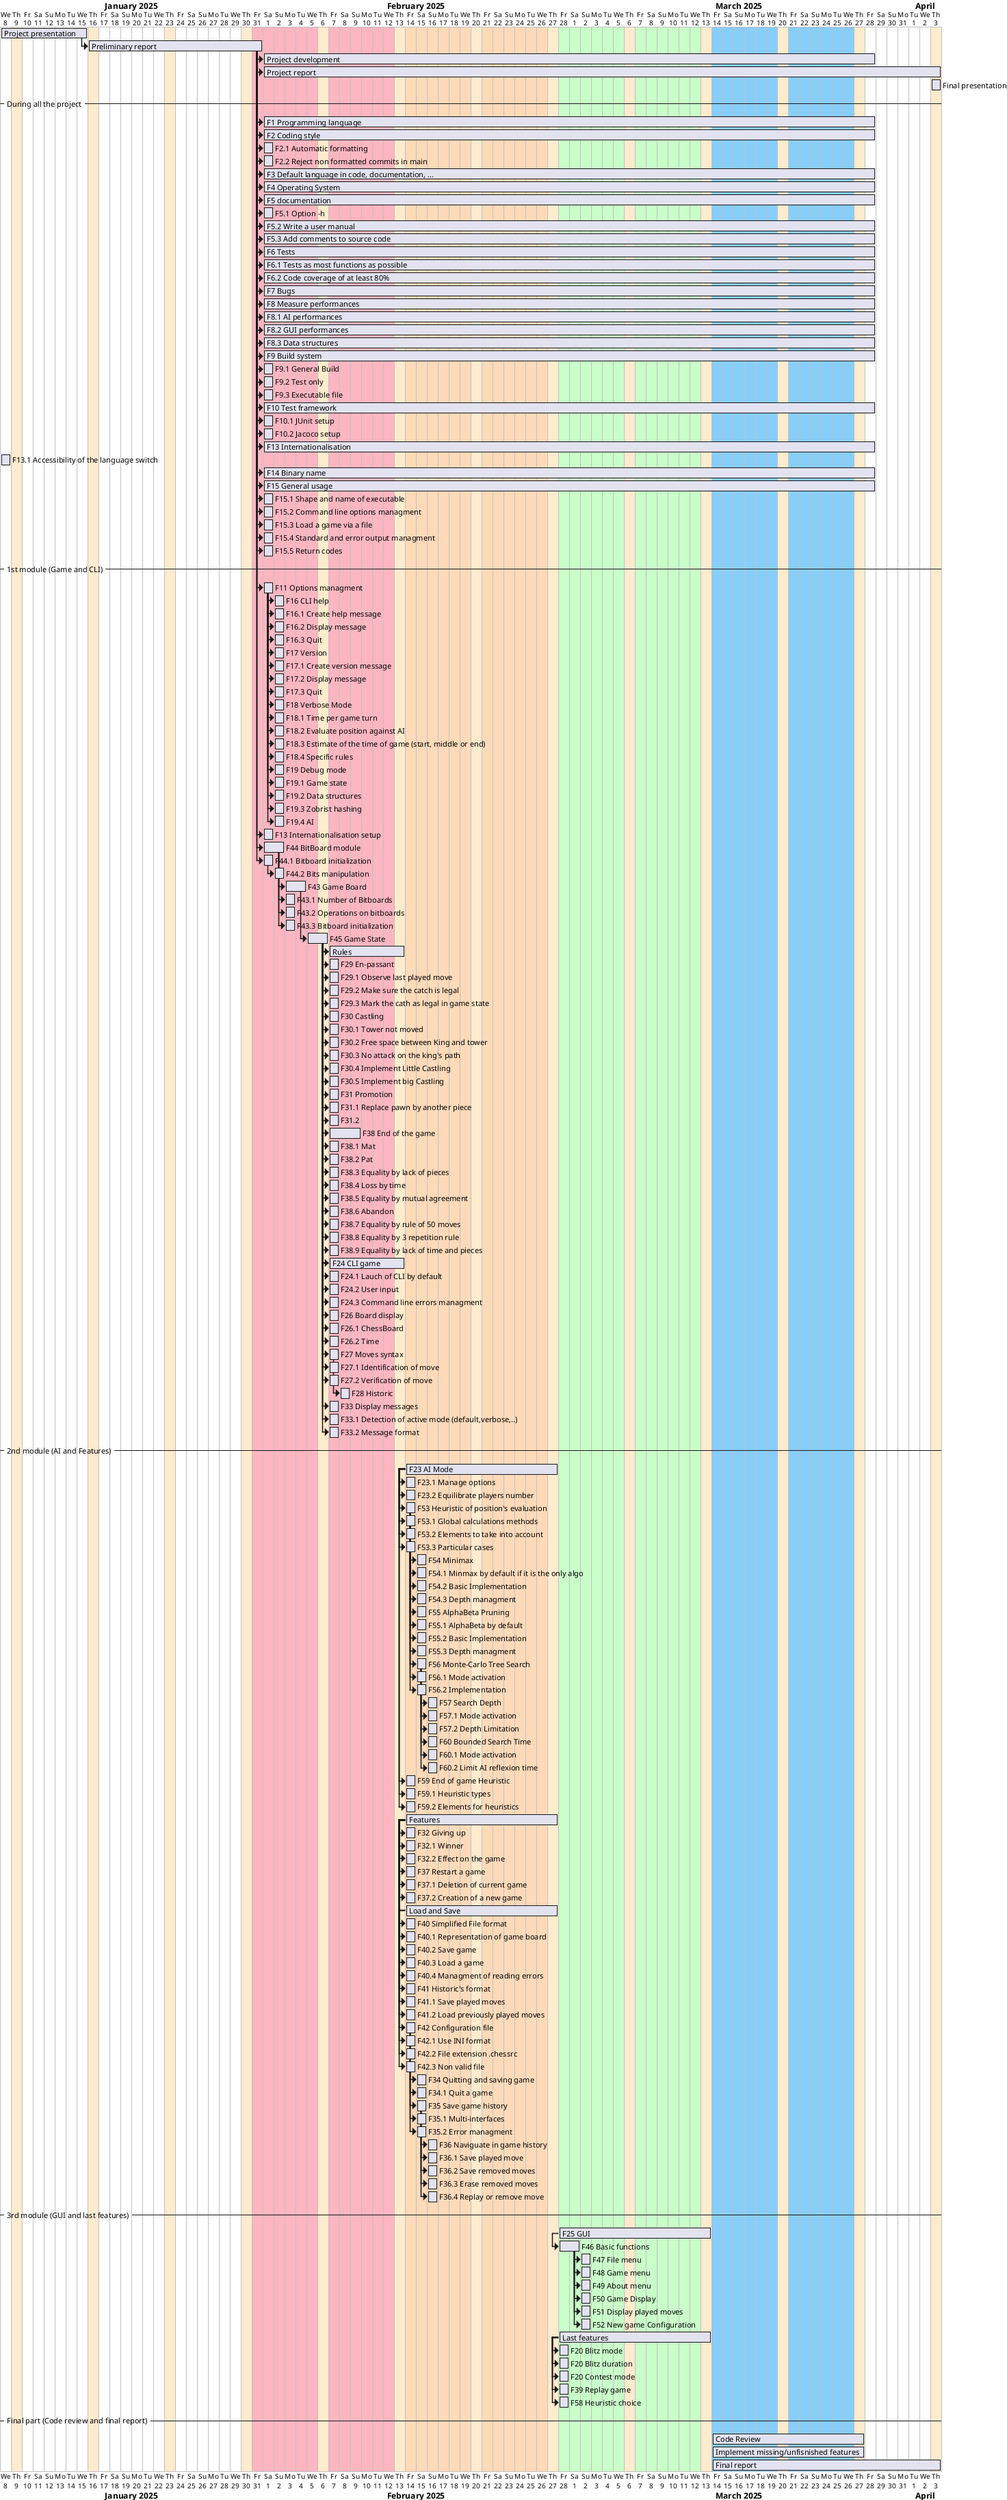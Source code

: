 @startgantt
Project starts 2025-01-08
thursdays are colored in BlanchedAlmond
[Project presentation] requires 8 days
[Preliminary report] requires 16 days 
[Preliminary report] starts at [Project presentation]'s end
[Project development] requires 8 weeks
[Project development] starts at [Preliminary report]'s end
[Project report] ends on 2025-04-03
[Project report] starts at [Preliminary report]'s end
[Final presentation] requires 1 day
[Final presentation] starts at 2025-04-03
-- During all the project --
[F1 Programming language] as [F1] requires 8 weeks
[Preliminary report] -> [F1]
[F2 Coding style] as [F2] requires 8 weeks
[Preliminary report] -> [F2]
[F2.1 Automatic formatting] as [F2.1] requires 1 day
[Preliminary report]->[F2.1]
[F2.2 Reject non formatted commits in main] as [F2.2] requires 1 day
[Preliminary report]->[F2.2]
[F3 Default language in code, documentation, ...] as [F3] requires 8 weeks
[Preliminary report] -> [F3]
[F4 Operating System] as [F4] requires 8 weeks
[Preliminary report] -> [F4]
[F5 documentation] as [F5] requires 8 weeks
[Preliminary report] -> [F5]
[F5.1 Option -h] as [F5.1] requires 1 day
[Preliminary report]->[F5.1]
[F5.2 Write a user manual] as [F5.2] requires 8 weeks
[Preliminary report]->[F5.2]
[F5.3 Add comments to source code] as [F5.3] requires 8 weeks
[Preliminary report]->[F5.3]
[F6 Tests] as [F6] requires 8 weeks
[Preliminary report] -> [F6]
[F6.1 Tests as most functions as possible] as [F6.1] requires 8 weeks
[Preliminary report]->[F6.1]
[F6.2 Code coverage of at least 80%] as [F6.2] requires 8 weeks
[Preliminary report]->[F6.2]
[F7 Bugs] as [F7] requires 8 weeks
[Preliminary report] -> [F7]
[F8 Measure performances] as [F8] requires 8 weeks
[Preliminary report] -> [F8]
[F8.1 AI performances] as [F8.1] requires 8 weeks
[Preliminary report]->[F8.1]
[F8.2 GUI performances] as [F8.2] requires 8 weeks
[Preliminary report]->[F8.2]
[F8.3 Data structures] as [F8.3] requires 8 weeks
[Preliminary report]->[F8.3]
[F9 Build system] as [F9] requires 8 weeks
[Preliminary report] -> [F9]
[F9.1 General Build] as [F9.1] requires 1 day
[Preliminary report]->[F9.1]
[F9.2 Test only] as [F9.2] requires 1 day
[Preliminary report]->[F9.2]
[F9.3 Executable file] as [F9.3] requires 1 day
[Preliminary report]->[F9.3]
[F10 Test framework] as [F10] requires 8 weeks
[Preliminary report] -> [F10]
[F10.1 JUnit setup] as [F10.1] requires 1 day
[Preliminary report]->[F10.1]
[F10.2 Jacoco setup] as [F10.2] requires 1 day
[Preliminary report]->[F10.2]
[F13 Internationalisation] as [F13] requires 8 weeks
[Preliminary report] -> [F13]
[F13.1 Accessibility of the language switch] as [F13.1] requires 1 day
[Preliminary report]->[F10.1]
[F14 Binary name] as [F14] requires 8 weeks
[Preliminary report] -> [F14]
[F15 General usage] as [F15] requires 8 weeks
[Preliminary report] -> [F15]
[F15.1 Shape and name of executable] as [F15.1] requires 1 day
[Preliminary report]->[F15.1]
[F15.2 Command line options managment] as [F15.2] requires 1 day
[Preliminary report]->[F15.2]
[F15.3 Load a game via a file] as [F15.3] requires 1 day
[Preliminary report]->[F15.3]
[F15.4 Standard and error output managment] as [F15.4] requires 1 day
[Preliminary report]->[F15.4]
[F15.5 Return codes] as [F15.5] requires 1 day
[Preliminary report]->[F15.5]

-- 1st module (Game and CLI) --
[F11 Options managment] as [F11] requires 1 day and starts at [Preliminary report]'s end
[F16 CLI help] requires 1 day and starts at [F11]'s end
[F16.1 Create help message] as [F16.1] requires 1 day
[F11]->[F16.1]
[F16.2 Display message] as [F16.2] requires 1 day
[F11]->[F16.2]
[F16.3 Quit] as [F16.3] requires 1 day
[F11]->[F16.3]
[F17 Version] requires 1 day and starts at [F11]'s end
[F17.1 Create version message] as [F17.1] requires 1 day
[F11]->[F17.1]
[F17.2 Display message] as [F17.2] requires 1 day
[F11]->[F17.2]
[F17.3 Quit] as [F17.3] requires 1 day
[F11]->[F17.3]
[F18 Verbose Mode] requires 1 day and starts at [F11]'s end
[F18.1 Time per game turn] as [F18.1] requires 1 day
[F11]->[F18.1]
[F18.2 Evaluate position against AI] as [F18.2] requires 1 day
[F11]->[F18.2]
[F18.3 Estimate of the time of game (start, middle or end)] as [F18.3] requires 1 day
[F11]->[F18.3]
[F18.4 Specific rules] as [F18.4] requires 1 day
[F11]->[F18.4]
[F19 Debug mode] requires 1 day and starts at [F11]'s end
[F19.1 Game state] as [F19.1] requires 1 day
[F11]->[F19.1]
[F19.2 Data structures] as [F19.2] requires 1 day
[F11]->[F19.2]
[F19.3 Zobrist hashing] as [F19.3] requires 1 day
[F11]->[F19.3]
[F19.4 AI] as [F19.4] requires 1 day
[F11]->[F19.4]
[F13 Internationalisation setup] requires 1 day and starts at [Preliminary report]'s end

[F44 BitBoard module] as [F44] requires 2 days and starts at [Preliminary report]'s end
[F44.1 Bitboard initialization] as [F44.1] requires 1 day
[Preliminary report]->[F44.1]
[F44.2 Bits manipulation] as [F44.2] requires 1 day
[F44.1]->[F44.2]
[F43 Game Board] as [F43] requires 2 days and starts at [F44]'s end
[F43.1 Number of Bitboards] as [F43.1] requires 1 day
[F44]->[F43.1]
[F43.2 Operations on bitboards] as [F43.2] requires 1 day
[F44]->[F43.2]
[F43.3 Bitboard initialization] as [F43.3] requires 1 day
[F44]->[F43.3]
[F45 Game State] as [F45] requires 2 days and starts at [F43]'s end
[Rules] requires 1 week and starts at [F45]'s end
[F29 En-passant] as [F29] requires 1 day and starts at [Rules]'s start
[F29.1 Observe last played move] as [F29.1] requires 1 day
[F45]->[F29.1]
[F29.2 Make sure the catch is legal] as [F29.2] requires 1 day
[F45]->[F29.2]
[F29.3 Mark the cath as legal in game state] as [F29.3] requires 1 day
[F45]->[F29.3]
[F30 Castling] as [F30] requires 1 day and starts at [Rules]'s start
[F30.1 Tower not moved] as [F30.1] requires 1 day
[F45]->[F30.1]
[F30.2 Free space between King and tower] as [F30.2] requires 1 day
[F45]->[F30.2]
[F30.3 No attack on the king's path] as [F30.3] requires 1 day
[F45]->[F30.3]
[F30.4 Implement Little Castling] as [F30.4] requires 1 day
[F45]->[F30.4]
[F30.5 Implement big Castling] as [F30.5] requires 1 day
[F45]->[F30.5]
[F31 Promotion] as [F31] requires 1 day and starts at [Rules]'s start
[F31.1 Replace pawn by another piece] as [F31.1] requires 1 day
[F45]->[F31.1]
[F31.2 Only the pawn can be promoted] as [F30.2] requires 1 day
[F45]->[F31.2]
[F38 End of the game] as [F38] requires 3 days and starts at [Rules]'s start
[F38.1 Mat] as [F38.1] requires 1 day
[F45]->[F38.1]
[F38.2 Pat] as [F38.2] requires 1 day
[F45]->[F38.2]
[F38.3 Equality by lack of pieces] as [F38.3] requires 1 day
[F45]->[F38.3]
[F38.4 Loss by time] as [F38.4] requires 1 day
[F45]->[F38.4]
[F38.5 Equality by mutual agreement] as [F38.5] requires 1 day
[F45]->[F38.5]
[F38.6 Abandon] as [F38.6] requires 1 day
[F45]->[F38.6]
[F38.7 Equality by rule of 50 moves] as [F38.7] requires 1 day
[F45]->[F38.7]
[F38.8 Equality by 3 repetition rule] as [F38.8] requires 1 day
[F45]->[F38.8]
[F38.9 Equality by lack of time and pieces] as [F38.9] requires 1 day
[F45]->[F38.9]


[F24 CLI game] as [F24] requires 1 week and starts at [F45]'s end
[F24.1 Lauch of CLI by default] as [F24.1] requires 1 day
[F45]->[F24.1]
[F24.2 User input] as [F24.2] requires 1 day
[F45]->[F24.2]
[F24.3 Command line errors managment] as [F24.3] requires 1 day
[F45]->[F24.3]
[F26 Board display] as [F26] requires 1 day and starts at [F24]'s start
[F26.1 ChessBoard] as [F26.1] requires 1 day
[F45]->[F26.1]
[F26.2 Time] as [F26.2] requires 1 day
[F45]->[F26.2]
[F27 Moves syntax] as [F27] requires 1 day and starts at [F24]'s start
[F27.1 Identification of move] as [F27.1] requires 1 day
[F45]->[F27.1]
[F27.2 Verification of move] as [F27.2] requires 1 day
[F45]->[F27.2]
[F28 Historic] as [F28] requires 1 day and starts at [F27]'s end
[F33 Display messages] as [F33] requires 1 day and starts at [F24]'s start
[F33.1 Detection of active mode (default,verbose,..)] as [F33.1] requires 1 day
[F45]->[F33.1]
[F33.2 Message format] as [F33.2] requires 1 day
[F45]->[F33.2]


-- 2nd module (AI and Features) --
[F23 AI Mode] as [F23] requires 2 weeks and starts on 2025-02-14
[F23.1 Manage options] as [F23.1] requires 1 day and starts at [F23]'s start
[F23.2 Equilibrate players number] as [F23.2] requires 1 day and starts at [F23]'s start
[F53 Heuristic of position's evaluation] as [F53] requires 1 day and starts at [F23]'s start
[F53.1 Global calculations methods] as [F53.1] requires 1 day and starts at [F23]'s start
[F53.2 Elements to take into account] as [F53.2] requires 1 day and starts at [F23]'s start
[F53.3 Particular cases] as [F53.3] requires 1 day and starts at [F23]'s start
[F54 Minimax] as [F54] requires 1 day and starts at [F53]'s end
[F54.1 Minmax by default if it is the only algo] as [F54.1] requires 1 day and starts at [F53]'s end
[F54.2 Basic Implementation] as [F54.2] requires 1 day and starts at [F53]'s end
[F54.3 Depth managment] as [F54.3] requires 1 day and starts at [F53]'s end
[F55 AlphaBeta Pruning] as [F55] requires 1 day and starts at [F53]'s end
[F55.1 AlphaBeta by default] as [F55.1] requires 1 day and starts at [F53]'s end
[F55.2 Basic Implementation] as [F55.2] requires 1 day and starts at [F53]'s end
[F55.3 Depth managment] as [F55.3] requires 1 day and starts at [F53]'s end
[F56 Monte-Carlo Tree Search] as [F56] requires 1 day and starts at [F53]'s end
[F56.1 Mode activation] as [F56.1] requires 1 day and starts at [F53]'s end
[F56.2 Implementation] as [F56.2] requires 1 day and starts at [F53]'s end
[F57 Search Depth] as [F57] requires 1 day and starts at [F56]'s end
[F57.1 Mode activation] as [F57.1] requires 1 day and starts at [F56]'s end
[F57.2 Depth Limitation] as [F57.2] requires 1 day and starts at [F56]'s end
[F60 Bounded Search Time] as [F60] requires 1 day and starts at [F56]'s end
[F60.1 Mode activation] as [F60.1] requires 1 day and starts at [F56]'s end
[F60.2 Limit AI reflexion time] as [F60.2] requires 1 day and starts at [F56]'s end
[F59 End of game Heuristic] as [F59] requires 1 day and starts at [F23]'s start
[F59.1 Heuristic types] as [F59.1] requires 1 day and starts at [F23]'s start
[F59.2 Elements for heuristics] as [F59.2] requires 1 day and starts at [F23]'s start

[Features] requires 2 weeks and starts on 2025-02-14
[F32 Giving up] as [F32] requires 1 day and starts at [Features]'s start
[F32.1 Winner] as [F32.1] requires 1 day and starts at [Features]'s start
[F32.2 Effect on the game] as [F32.2] requires 1 day and starts at [Features]'s start
[F37 Restart a game] as [F37] requires 1 day and starts at [Features]'s start
[F37.1 Deletion of current game] as [F37.1] requires 1 day and starts at [Features]'s start
[F37.2 Creation of a new game] as [F37.2] requires 1 day and starts at [Features]'s start

[Load and Save] requires 2 weeks and starts on 2025-02-14
[F40 Simplified File format] as [F40] requires 1 day and starts at [Load and Save]'s start
[F40.1 Representation of game board] as [F40.1] requires 1 day and starts at [Features]'s start
[F40.2 Save game] as [F40.2] requires 1 day and starts at [Features]'s start
[F40.3 Load a game] as [F40.3] requires 1 day and starts at [Features]'s start
[F40.4 Managment of reading errors] as [F40.4] requires 1 day and starts at [Features]'s start
[F41 Historic's format] as [F41] requires 1 day and starts at [Load and Save]'s start
[F41.1 Save played moves] as [F41.1] requires 1 day and starts at [Features]'s start
[F41.2 Load previously played moves] as [F41.2] requires 1 day and starts at [Features]'s start
[F42 Configuration file] as [F42] requires 1 day and starts at [Load and Save]'s start
[F42.1 Use INI format] as [F42.1] requires 1 day and starts at [Features]'s start
[F42.2 File extension .chessrc] as [F42.2] requires 1 day and starts at [Features]'s start
[F42.3 Non valid file] as [F42.3] requires 1 day and starts at [Features]'s start
[F34 Quitting and saving game] as [F34] requires 1 day and starts at [F42]'s end
[F34.1 Quit a game] as [F34.1] requires 1 day and starts at [F42]'s end
[F35 Save game history] as [F35] requires 1 day and starts at [F42]'s end
[F35.1 Multi-interfaces] as [F35.1] requires 1 day and starts at [F42]'s end
[F35.2 Error managment] as [F35.2] requires 1 day and starts at [F42]'s end
[F36 Naviguate in game history] as [F36] requires 1 day and starts at [F35]'s end
[F36.1 Save played move] as [F36.1] requires 1 day and starts at [F35]'s end
[F36.2 Save removed moves] as [F36.2] requires 1 day and starts at [F35]'s end
[F36.3 Erase removed moves] as [F36.3] requires 1 day and starts at [F35]'s end
[F36.4 Replay or remove move] as [F36.4] requires 1 day and starts at [F35]'s end

-- 3rd module (GUI and last features) --
[F25 GUI] as [F25] requires 2 weeks and starts on 2025-02-28
[F46 Basic functions] as [F46] requires 2 days and starts at [F25]'s start
[F47 File menu] as [F47] requires 1 day and starts at [F46]'s end
[F48 Game menu] as [F48] requires 1 day and starts at [F46]'s end
[F49 About menu] as [F49] requires 1 day and starts at [F46]'s end
[F50 Game Display] as [F50] requires 1 day and starts at [F46]'s end
[F51 Display played moves] as [F51] requires 1 day and starts at [F46]'s end
[F52 New game Configuration] as [F52] requires 1 day and starts at [F46]'s end

[Last features] requires 2 weeks and starts on 2025-02-28
[F20 Blitz mode] as [F20] requires 1 day and starts at [Last features]'s start
[F20 Blitz duration] as [F21] requires 1 day and starts at [Last features]'s start
[F20 Contest mode] as [F22] requires 1 day and starts at [Last features]'s start
[F39 Replay game] as [F39] requires 1 day and starts at [Last features]'s start
[F58 Heuristic choice] as [F58] requires 1 day and starts at [Last features]'s start

-- Final part (Code review and final report) --
[Code Review] requires 2 weeks and starts on 2025-03-14
[Implement missing/unfisnished features] requires 2 weeks and starts on 2025-03-14
[Final report] requires 3 weeks and starts on 2025-03-14

2025-01-30 to 2025-02-13 are colored in LightPink
2025-02-14 to 2025-02-27 are colored in PeachPuff
2025-02-28 to 2025-03-13 are colored in TECHNOLOGY
2025-03-14 to 2025-03-27 are colored in LightSkyBlue
@endgantt

